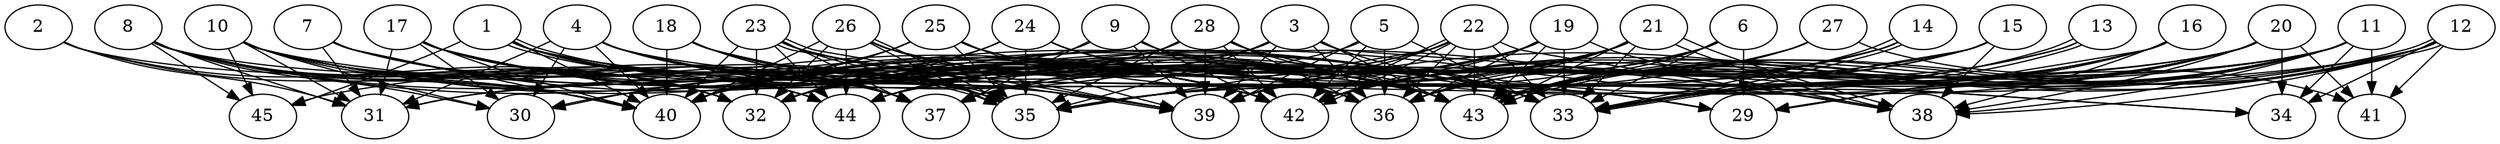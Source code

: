 // DAG automatically generated by daggen at Thu Oct  3 14:07:24 2019
// ./daggen --dot -n 45 --ccr 0.4 --fat 0.9 --regular 0.9 --density 0.9 --mindata 5242880 --maxdata 52428800 
digraph G {
  1 [size="39869440", alpha="0.17", expect_size="15947776"] 
  1 -> 35 [size ="15947776"]
  1 -> 35 [size ="15947776"]
  1 -> 37 [size ="15947776"]
  1 -> 38 [size ="15947776"]
  1 -> 40 [size ="15947776"]
  1 -> 42 [size ="15947776"]
  1 -> 43 [size ="15947776"]
  1 -> 44 [size ="15947776"]
  1 -> 45 [size ="15947776"]
  2 [size="89786880", alpha="0.19", expect_size="35914752"] 
  2 -> 31 [size ="35914752"]
  2 -> 32 [size ="35914752"]
  2 -> 40 [size ="35914752"]
  2 -> 43 [size ="35914752"]
  3 [size="75504640", alpha="0.13", expect_size="30201856"] 
  3 -> 31 [size ="30201856"]
  3 -> 33 [size ="30201856"]
  3 -> 34 [size ="30201856"]
  3 -> 35 [size ="30201856"]
  3 -> 36 [size ="30201856"]
  3 -> 39 [size ="30201856"]
  3 -> 40 [size ="30201856"]
  3 -> 43 [size ="30201856"]
  4 [size="84784640", alpha="0.01", expect_size="33913856"] 
  4 -> 29 [size ="33913856"]
  4 -> 30 [size ="33913856"]
  4 -> 31 [size ="33913856"]
  4 -> 35 [size ="33913856"]
  4 -> 36 [size ="33913856"]
  4 -> 37 [size ="33913856"]
  4 -> 39 [size ="33913856"]
  4 -> 40 [size ="33913856"]
  4 -> 42 [size ="33913856"]
  4 -> 43 [size ="33913856"]
  5 [size="71848960", alpha="0.19", expect_size="28739584"] 
  5 -> 33 [size ="28739584"]
  5 -> 36 [size ="28739584"]
  5 -> 39 [size ="28739584"]
  5 -> 40 [size ="28739584"]
  5 -> 42 [size ="28739584"]
  6 [size="73218560", alpha="0.01", expect_size="29287424"] 
  6 -> 29 [size ="29287424"]
  6 -> 33 [size ="29287424"]
  6 -> 39 [size ="29287424"]
  6 -> 40 [size ="29287424"]
  6 -> 42 [size ="29287424"]
  6 -> 43 [size ="29287424"]
  7 [size="48721920", alpha="0.11", expect_size="19488768"] 
  7 -> 31 [size ="19488768"]
  7 -> 33 [size ="19488768"]
  7 -> 35 [size ="19488768"]
  7 -> 40 [size ="19488768"]
  7 -> 42 [size ="19488768"]
  7 -> 44 [size ="19488768"]
  8 [size="22021120", alpha="0.05", expect_size="8808448"] 
  8 -> 30 [size ="8808448"]
  8 -> 31 [size ="8808448"]
  8 -> 32 [size ="8808448"]
  8 -> 33 [size ="8808448"]
  8 -> 37 [size ="8808448"]
  8 -> 40 [size ="8808448"]
  8 -> 42 [size ="8808448"]
  8 -> 43 [size ="8808448"]
  8 -> 44 [size ="8808448"]
  8 -> 45 [size ="8808448"]
  9 [size="80145920", alpha="0.04", expect_size="32058368"] 
  9 -> 33 [size ="32058368"]
  9 -> 37 [size ="32058368"]
  9 -> 39 [size ="32058368"]
  9 -> 42 [size ="32058368"]
  9 -> 43 [size ="32058368"]
  9 -> 45 [size ="32058368"]
  10 [size="84902400", alpha="0.08", expect_size="33960960"] 
  10 -> 29 [size ="33960960"]
  10 -> 30 [size ="33960960"]
  10 -> 31 [size ="33960960"]
  10 -> 32 [size ="33960960"]
  10 -> 33 [size ="33960960"]
  10 -> 35 [size ="33960960"]
  10 -> 37 [size ="33960960"]
  10 -> 40 [size ="33960960"]
  10 -> 42 [size ="33960960"]
  10 -> 43 [size ="33960960"]
  10 -> 44 [size ="33960960"]
  10 -> 45 [size ="33960960"]
  11 [size="78190080", alpha="0.05", expect_size="31276032"] 
  11 -> 29 [size ="31276032"]
  11 -> 33 [size ="31276032"]
  11 -> 34 [size ="31276032"]
  11 -> 35 [size ="31276032"]
  11 -> 36 [size ="31276032"]
  11 -> 37 [size ="31276032"]
  11 -> 38 [size ="31276032"]
  11 -> 41 [size ="31276032"]
  11 -> 42 [size ="31276032"]
  11 -> 43 [size ="31276032"]
  11 -> 44 [size ="31276032"]
  12 [size="59420160", alpha="0.19", expect_size="23768064"] 
  12 -> 29 [size ="23768064"]
  12 -> 31 [size ="23768064"]
  12 -> 33 [size ="23768064"]
  12 -> 34 [size ="23768064"]
  12 -> 35 [size ="23768064"]
  12 -> 38 [size ="23768064"]
  12 -> 39 [size ="23768064"]
  12 -> 41 [size ="23768064"]
  12 -> 43 [size ="23768064"]
  12 -> 43 [size ="23768064"]
  13 [size="53642240", alpha="0.08", expect_size="21456896"] 
  13 -> 32 [size ="21456896"]
  13 -> 33 [size ="21456896"]
  13 -> 33 [size ="21456896"]
  13 -> 43 [size ="21456896"]
  14 [size="130654720", alpha="0.11", expect_size="52261888"] 
  14 -> 33 [size ="52261888"]
  14 -> 33 [size ="52261888"]
  14 -> 42 [size ="52261888"]
  14 -> 43 [size ="52261888"]
  14 -> 44 [size ="52261888"]
  15 [size="19609600", alpha="0.15", expect_size="7843840"] 
  15 -> 30 [size ="7843840"]
  15 -> 33 [size ="7843840"]
  15 -> 38 [size ="7843840"]
  15 -> 42 [size ="7843840"]
  15 -> 43 [size ="7843840"]
  16 [size="16304640", alpha="0.04", expect_size="6521856"] 
  16 -> 29 [size ="6521856"]
  16 -> 33 [size ="6521856"]
  16 -> 38 [size ="6521856"]
  16 -> 42 [size ="6521856"]
  16 -> 43 [size ="6521856"]
  16 -> 44 [size ="6521856"]
  17 [size="24192000", alpha="0.10", expect_size="9676800"] 
  17 -> 30 [size ="9676800"]
  17 -> 31 [size ="9676800"]
  17 -> 32 [size ="9676800"]
  17 -> 33 [size ="9676800"]
  17 -> 35 [size ="9676800"]
  17 -> 39 [size ="9676800"]
  17 -> 40 [size ="9676800"]
  17 -> 42 [size ="9676800"]
  17 -> 43 [size ="9676800"]
  18 [size="90237440", alpha="0.19", expect_size="36094976"] 
  18 -> 35 [size ="36094976"]
  18 -> 37 [size ="36094976"]
  18 -> 40 [size ="36094976"]
  18 -> 42 [size ="36094976"]
  18 -> 43 [size ="36094976"]
  19 [size="120929280", alpha="0.00", expect_size="48371712"] 
  19 -> 32 [size ="48371712"]
  19 -> 33 [size ="48371712"]
  19 -> 36 [size ="48371712"]
  19 -> 37 [size ="48371712"]
  19 -> 38 [size ="48371712"]
  19 -> 39 [size ="48371712"]
  19 -> 42 [size ="48371712"]
  19 -> 43 [size ="48371712"]
  20 [size="27819520", alpha="0.03", expect_size="11127808"] 
  20 -> 32 [size ="11127808"]
  20 -> 33 [size ="11127808"]
  20 -> 34 [size ="11127808"]
  20 -> 35 [size ="11127808"]
  20 -> 37 [size ="11127808"]
  20 -> 38 [size ="11127808"]
  20 -> 41 [size ="11127808"]
  20 -> 42 [size ="11127808"]
  20 -> 43 [size ="11127808"]
  21 [size="75589120", alpha="0.10", expect_size="30235648"] 
  21 -> 32 [size ="30235648"]
  21 -> 33 [size ="30235648"]
  21 -> 35 [size ="30235648"]
  21 -> 36 [size ="30235648"]
  21 -> 38 [size ="30235648"]
  21 -> 38 [size ="30235648"]
  21 -> 39 [size ="30235648"]
  21 -> 40 [size ="30235648"]
  21 -> 42 [size ="30235648"]
  21 -> 43 [size ="30235648"]
  22 [size="107648000", alpha="0.11", expect_size="43059200"] 
  22 -> 32 [size ="43059200"]
  22 -> 33 [size ="43059200"]
  22 -> 35 [size ="43059200"]
  22 -> 36 [size ="43059200"]
  22 -> 37 [size ="43059200"]
  22 -> 38 [size ="43059200"]
  22 -> 39 [size ="43059200"]
  22 -> 42 [size ="43059200"]
  22 -> 42 [size ="43059200"]
  22 -> 43 [size ="43059200"]
  23 [size="102502400", alpha="0.02", expect_size="41000960"] 
  23 -> 32 [size ="41000960"]
  23 -> 33 [size ="41000960"]
  23 -> 35 [size ="41000960"]
  23 -> 36 [size ="41000960"]
  23 -> 37 [size ="41000960"]
  23 -> 39 [size ="41000960"]
  23 -> 39 [size ="41000960"]
  23 -> 40 [size ="41000960"]
  23 -> 42 [size ="41000960"]
  23 -> 44 [size ="41000960"]
  24 [size="30361600", alpha="0.05", expect_size="12144640"] 
  24 -> 32 [size ="12144640"]
  24 -> 33 [size ="12144640"]
  24 -> 35 [size ="12144640"]
  24 -> 36 [size ="12144640"]
  24 -> 40 [size ="12144640"]
  24 -> 43 [size ="12144640"]
  25 [size="93987840", alpha="0.18", expect_size="37595136"] 
  25 -> 29 [size ="37595136"]
  25 -> 30 [size ="37595136"]
  25 -> 33 [size ="37595136"]
  25 -> 35 [size ="37595136"]
  25 -> 39 [size ="37595136"]
  25 -> 40 [size ="37595136"]
  26 [size="66117120", alpha="0.01", expect_size="26446848"] 
  26 -> 32 [size ="26446848"]
  26 -> 33 [size ="26446848"]
  26 -> 35 [size ="26446848"]
  26 -> 35 [size ="26446848"]
  26 -> 36 [size ="26446848"]
  26 -> 39 [size ="26446848"]
  26 -> 40 [size ="26446848"]
  26 -> 43 [size ="26446848"]
  26 -> 44 [size ="26446848"]
  27 [size="91031040", alpha="0.10", expect_size="36412416"] 
  27 -> 35 [size ="36412416"]
  27 -> 36 [size ="36412416"]
  27 -> 41 [size ="36412416"]
  27 -> 42 [size ="36412416"]
  27 -> 43 [size ="36412416"]
  28 [size="30965760", alpha="0.01", expect_size="12386304"] 
  28 -> 34 [size ="12386304"]
  28 -> 35 [size ="12386304"]
  28 -> 36 [size ="12386304"]
  28 -> 39 [size ="12386304"]
  28 -> 40 [size ="12386304"]
  28 -> 42 [size ="12386304"]
  28 -> 43 [size ="12386304"]
  28 -> 44 [size ="12386304"]
  29 [size="26890240", alpha="0.03", expect_size="10756096"] 
  30 [size="28357120", alpha="0.17", expect_size="11342848"] 
  31 [size="46195200", alpha="0.02", expect_size="18478080"] 
  32 [size="107169280", alpha="0.16", expect_size="42867712"] 
  33 [size="52029440", alpha="0.16", expect_size="20811776"] 
  34 [size="61137920", alpha="0.16", expect_size="24455168"] 
  35 [size="88207360", alpha="0.17", expect_size="35282944"] 
  36 [size="74019840", alpha="0.18", expect_size="29607936"] 
  37 [size="78681600", alpha="0.02", expect_size="31472640"] 
  38 [size="19847680", alpha="0.18", expect_size="7939072"] 
  39 [size="24394240", alpha="0.13", expect_size="9757696"] 
  40 [size="41397760", alpha="0.11", expect_size="16559104"] 
  41 [size="24691200", alpha="0.19", expect_size="9876480"] 
  42 [size="39354880", alpha="0.03", expect_size="15741952"] 
  43 [size="13742080", alpha="0.02", expect_size="5496832"] 
  44 [size="106350080", alpha="0.04", expect_size="42540032"] 
  45 [size="80837120", alpha="0.20", expect_size="32334848"] 
}
